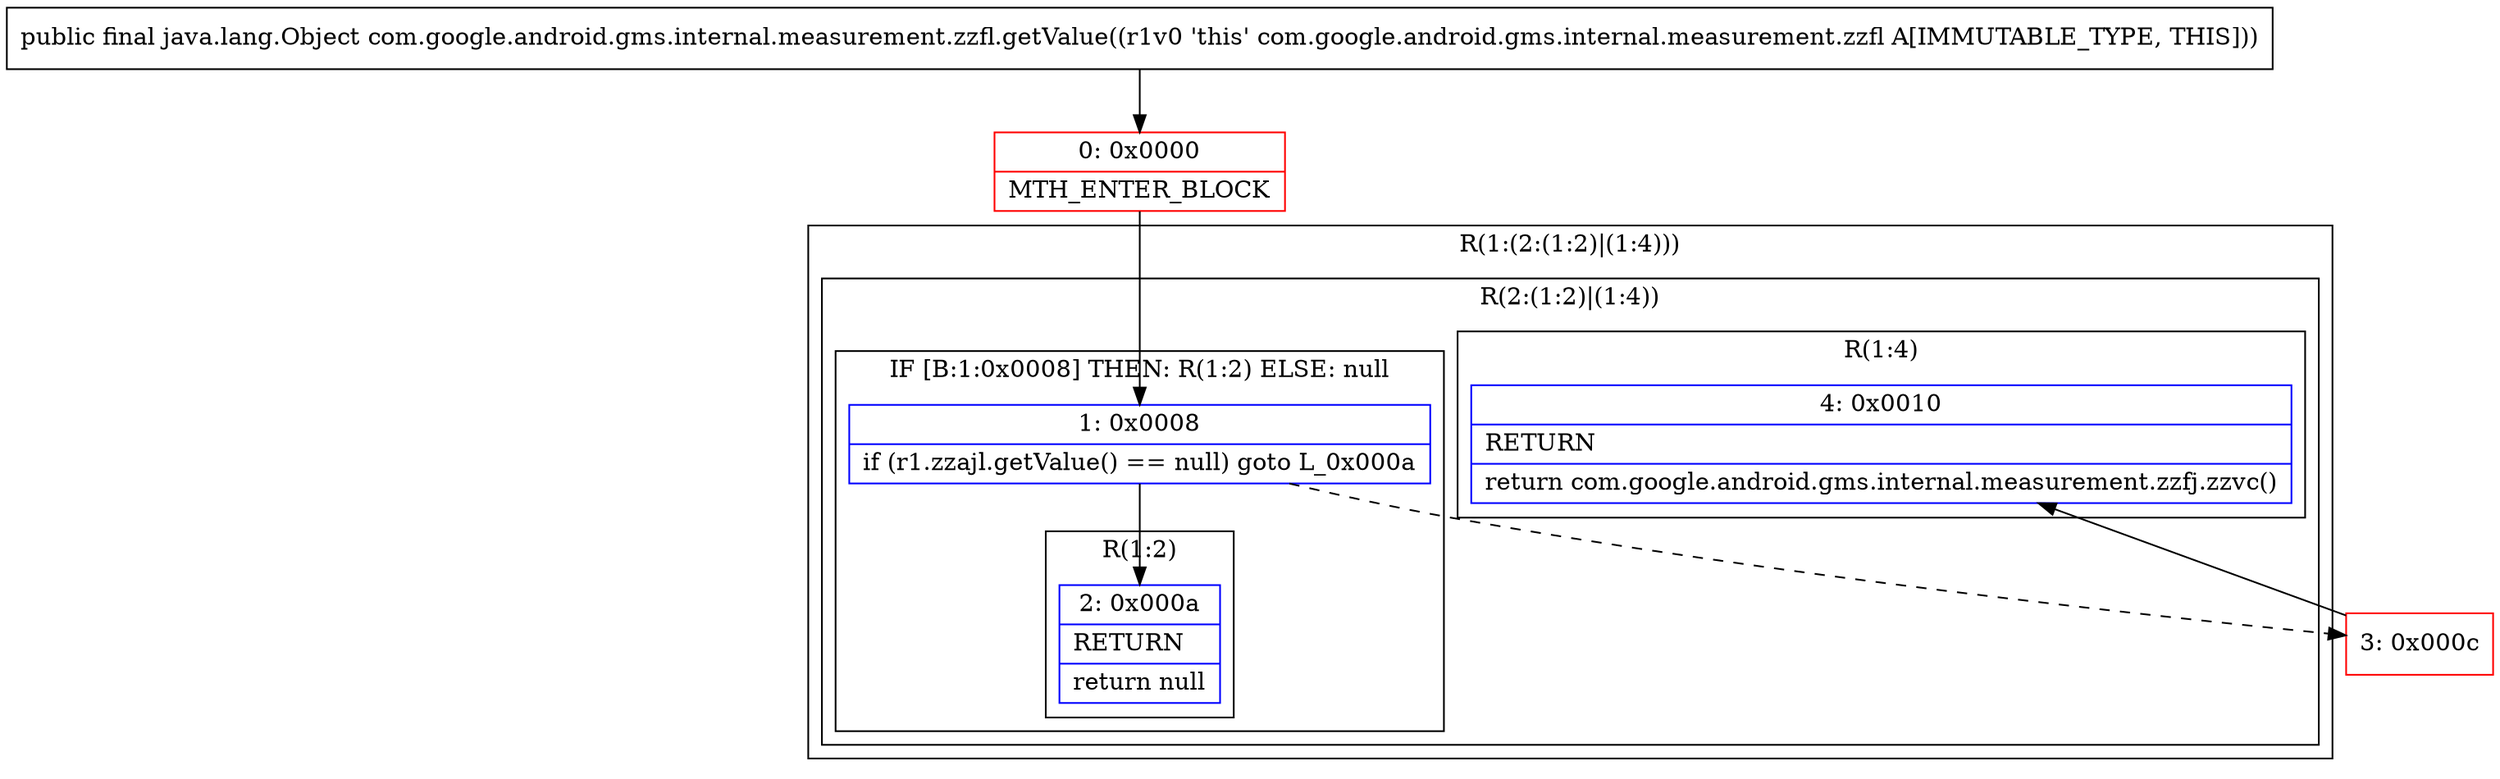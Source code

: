 digraph "CFG forcom.google.android.gms.internal.measurement.zzfl.getValue()Ljava\/lang\/Object;" {
subgraph cluster_Region_1021900222 {
label = "R(1:(2:(1:2)|(1:4)))";
node [shape=record,color=blue];
subgraph cluster_Region_1223248929 {
label = "R(2:(1:2)|(1:4))";
node [shape=record,color=blue];
subgraph cluster_IfRegion_2051499452 {
label = "IF [B:1:0x0008] THEN: R(1:2) ELSE: null";
node [shape=record,color=blue];
Node_1 [shape=record,label="{1\:\ 0x0008|if (r1.zzajl.getValue() == null) goto L_0x000a\l}"];
subgraph cluster_Region_853866355 {
label = "R(1:2)";
node [shape=record,color=blue];
Node_2 [shape=record,label="{2\:\ 0x000a|RETURN\l|return null\l}"];
}
}
subgraph cluster_Region_1230680468 {
label = "R(1:4)";
node [shape=record,color=blue];
Node_4 [shape=record,label="{4\:\ 0x0010|RETURN\l|return com.google.android.gms.internal.measurement.zzfj.zzvc()\l}"];
}
}
}
Node_0 [shape=record,color=red,label="{0\:\ 0x0000|MTH_ENTER_BLOCK\l}"];
Node_3 [shape=record,color=red,label="{3\:\ 0x000c}"];
MethodNode[shape=record,label="{public final java.lang.Object com.google.android.gms.internal.measurement.zzfl.getValue((r1v0 'this' com.google.android.gms.internal.measurement.zzfl A[IMMUTABLE_TYPE, THIS])) }"];
MethodNode -> Node_0;
Node_1 -> Node_2;
Node_1 -> Node_3[style=dashed];
Node_0 -> Node_1;
Node_3 -> Node_4;
}

